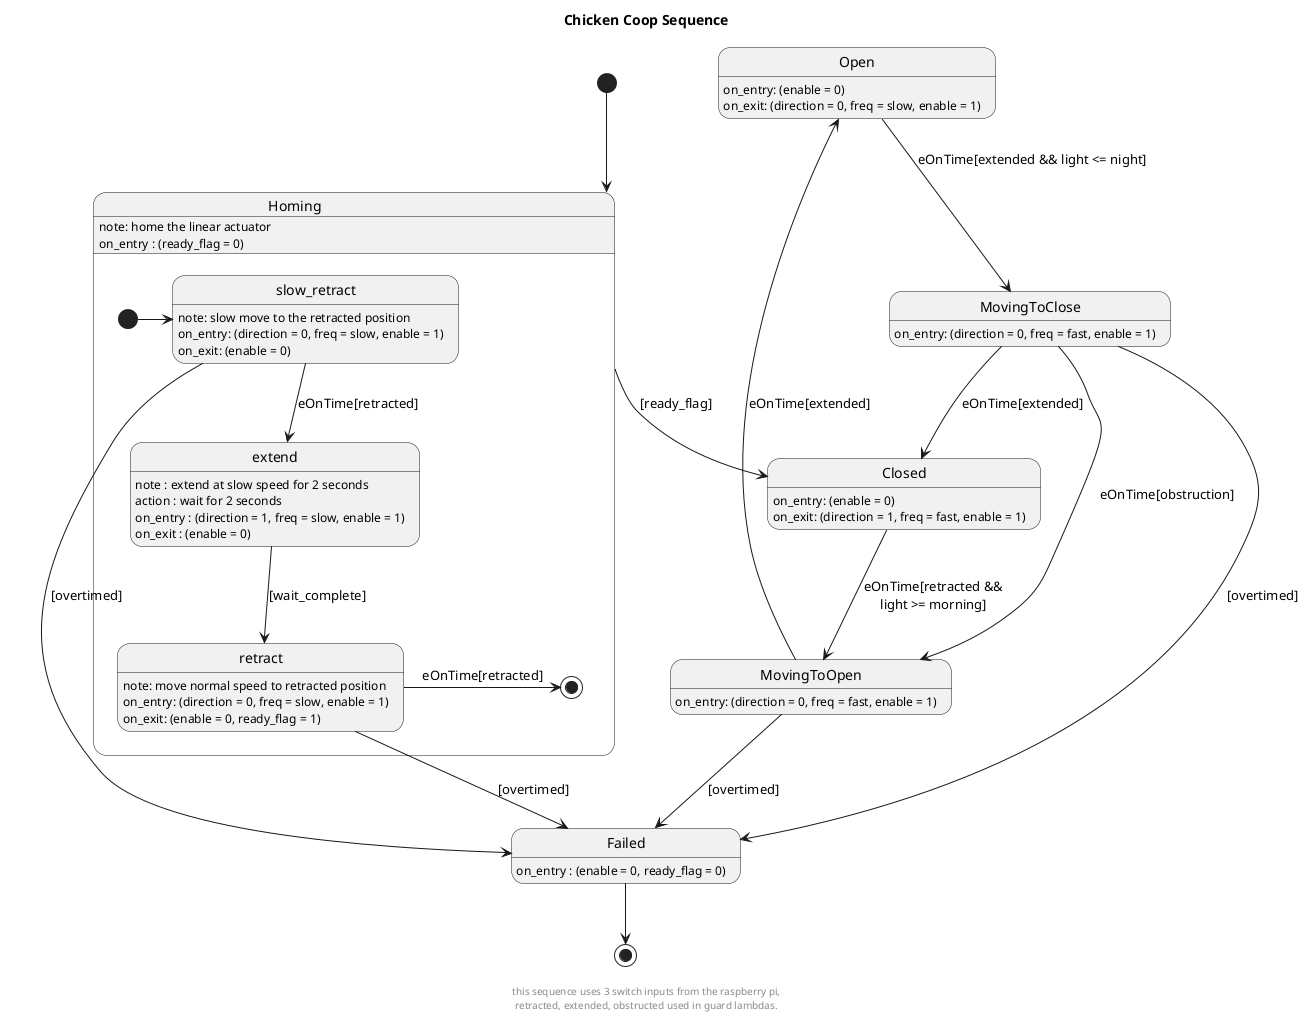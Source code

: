 ' plantuml diagram 
' author: Bennett Cook
' date: 7/18/2020
' desc: the uses only 2 switch inputs from the raspberry pi 
'        zero W, up_position and down_position
' ref: https://plantuml.com
' ref: https://plantuml.com/commons
' ref: https://plantuml-documentation.readthedocs.io/en/latest/

@startuml

title Chicken Coop Sequence

state "Homing" as homing
state "Open" as  open
state "Closed" as closed

state "MovingToOpen" as  moving_to_open
state "MovingToClose" as  moving_to_close
state "Failed" as failed

center footer  

 this sequence uses 3 switch inputs from the raspberry pi, 
 retracted, extended, obstructed used in guard lambdas.

endfooter

[*] --> homing
homing : note: home the linear actuator 
homing : on_entry : (ready_flag = 0)
state homing {
   [*] -> slow_retract 
   slow_retract : note: slow move to the retracted position
   slow_retract : on_entry: (direction = 0, freq = slow, enable = 1)
   slow_retract : on_exit: (enable = 0)
   slow_retract --> extend : eOnTime[retracted]
   slow_retract --> failed : [overtimed]
   extend : note : extend at slow speed for 2 seconds 
   extend : action : wait for 2 seconds 
   extend : on_entry : (direction = 1, freq = slow, enable = 1)
   extend : on_exit : (enable = 0)
   extend --> retract : [wait_complete]
   retract : note: move normal speed to retracted position
   retract : on_entry: (direction = 0, freq = slow, enable = 1)
   retract : on_exit: (enable = 0, ready_flag = 1)
   retract -> [*] : eOnTime[retracted]
   retract --> failed : [overtimed]
}
homing --> closed : [ready_flag]

closed --> moving_to_open : eOnTime[retracted &&\nlight >= morning]
closed : on_entry: (enable = 0)
closed : on_exit: (direction = 1, freq = fast, enable = 1)
moving_to_open --> open : eOnTime[extended]
moving_to_open : on_entry: (direction = 0, freq = fast, enable = 1)
moving_to_open --> failed : [overtimed]
open --> moving_to_close : eOnTime[extended && light <= night] 
open : on_entry: (enable = 0)
open : on_exit: (direction = 0, freq = slow, enable = 1)
moving_to_close --> moving_to_open : eOnTime[obstruction]
moving_to_close : on_entry: (direction = 0, freq = fast, enable = 1)
moving_to_close --> closed : eOnTime[extended]
moving_to_close --> failed : [overtimed]
failed : on_entry : (enable = 0, ready_flag = 0)
failed --> [*]

@enduml
